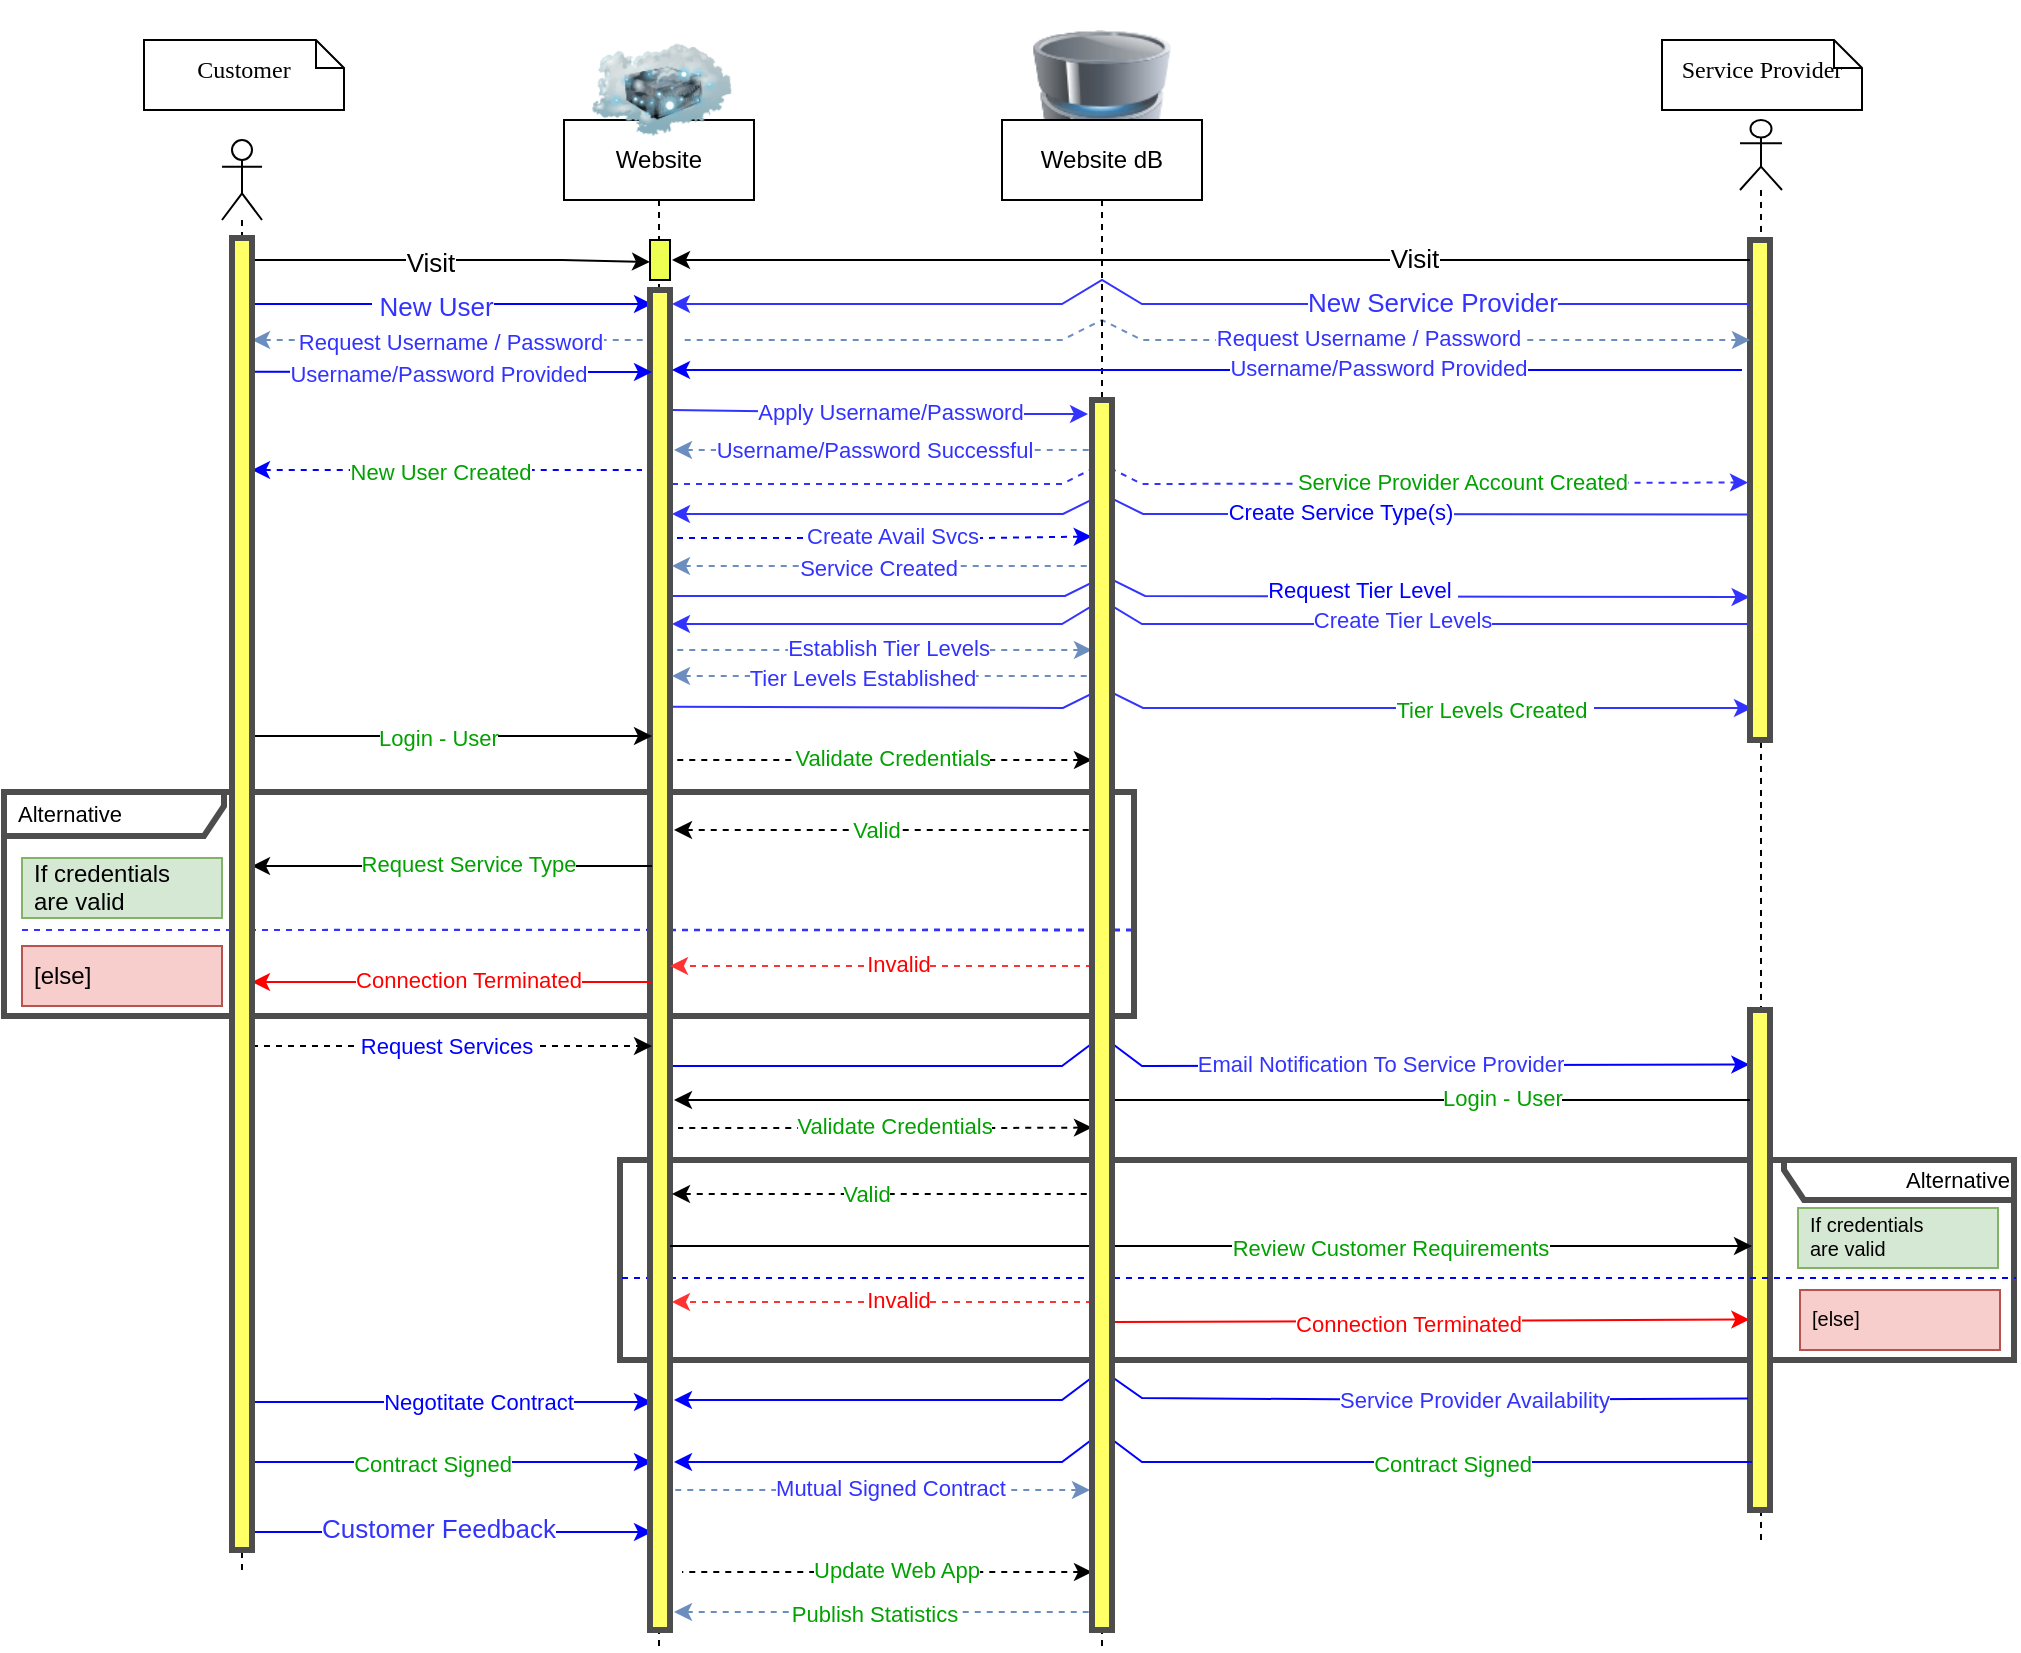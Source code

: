 <mxfile version="16.1.2" type="device"><diagram name="Page-1" id="13e1069c-82ec-6db2-03f1-153e76fe0fe0"><mxGraphModel dx="1102" dy="865" grid="1" gridSize="5" guides="1" tooltips="1" connect="1" arrows="1" fold="1" page="1" pageScale="1" pageWidth="1100" pageHeight="850" background="none" math="0" shadow="0"><root><mxCell id="0"/><mxCell id="1" parent="0"/><mxCell id="dIF5aswfpG9vsvg1OIZO-184" value="" style="image;html=1;image=img/lib/clip_art/computers/Database_128x128.png;labelBorderColor=none;fontSize=11;fontColor=#000000;strokeColor=#4D4D4D;strokeWidth=3;fillColor=#EEFF52;" vertex="1" parent="1"><mxGeometry x="530" y="25" width="80" height="80" as="geometry"/></mxCell><mxCell id="dIF5aswfpG9vsvg1OIZO-134" value="" style="endArrow=none;html=1;rounded=0;fillColor=#dae8fc;strokeColor=#0000FF;startArrow=classic;startFill=1;sourcePerimeterSpacing=5;exitX=-0.033;exitY=0.109;exitDx=0;exitDy=0;exitPerimeter=0;" edge="1" parent="1" source="dIF5aswfpG9vsvg1OIZO-181"><mxGeometry width="50" height="50" relative="1" as="geometry"><mxPoint x="890" y="543" as="sourcePoint"/><mxPoint x="355" y="543" as="targetPoint"/><Array as="points"><mxPoint x="590" y="543"/><mxPoint x="570" y="528"/><mxPoint x="550" y="543"/></Array></mxGeometry></mxCell><mxCell id="dIF5aswfpG9vsvg1OIZO-135" value="Email Notification To Service Provider" style="edgeLabel;html=1;align=center;verticalAlign=middle;resizable=0;points=[];fontColor=#3333FF;" vertex="1" connectable="0" parent="dIF5aswfpG9vsvg1OIZO-134"><mxGeometry x="-0.041" y="-1" relative="1" as="geometry"><mxPoint x="78" as="offset"/></mxGeometry></mxCell><mxCell id="dIF5aswfpG9vsvg1OIZO-103" value="" style="endArrow=classic;html=1;rounded=0;fillColor=#dae8fc;strokeColor=#3333FF;entryX=0.1;entryY=0.936;entryDx=0;entryDy=0;entryPerimeter=0;exitX=1.02;exitY=0.311;exitDx=0;exitDy=0;exitPerimeter=0;" edge="1" parent="1" source="dIF5aswfpG9vsvg1OIZO-177" target="dIF5aswfpG9vsvg1OIZO-180"><mxGeometry width="50" height="50" relative="1" as="geometry"><mxPoint x="352" y="364" as="sourcePoint"/><mxPoint x="900" y="364" as="targetPoint"/><Array as="points"><mxPoint x="550.5" y="364"/><mxPoint x="570.5" y="354"/><mxPoint x="590.5" y="364"/></Array></mxGeometry></mxCell><mxCell id="dIF5aswfpG9vsvg1OIZO-104" value="Tier Levels Created&amp;nbsp;" style="edgeLabel;html=1;align=center;verticalAlign=middle;resizable=0;points=[];fontColor=#00A100;" vertex="1" connectable="0" parent="dIF5aswfpG9vsvg1OIZO-103"><mxGeometry x="-0.077" y="-1" relative="1" as="geometry"><mxPoint x="164" as="offset"/></mxGeometry></mxCell><mxCell id="dIF5aswfpG9vsvg1OIZO-99" value="" style="endArrow=classic;html=1;rounded=0;fillColor=#dae8fc;strokeColor=#3333FF;noJump=0;exitX=0.1;exitY=0.768;exitDx=0;exitDy=0;exitPerimeter=0;" edge="1" parent="1" source="dIF5aswfpG9vsvg1OIZO-180"><mxGeometry width="50" height="50" relative="1" as="geometry"><mxPoint x="900" y="322" as="sourcePoint"/><mxPoint x="355" y="322" as="targetPoint"/><Array as="points"><mxPoint x="590" y="322"/><mxPoint x="570" y="310"/><mxPoint x="550" y="322"/></Array></mxGeometry></mxCell><mxCell id="dIF5aswfpG9vsvg1OIZO-100" value="Create Tier Levels" style="edgeLabel;html=1;align=center;verticalAlign=middle;resizable=0;points=[];fontColor=#3333FF;fontSize=11;" vertex="1" connectable="0" parent="dIF5aswfpG9vsvg1OIZO-99"><mxGeometry x="-0.077" y="-1" relative="1" as="geometry"><mxPoint x="77" y="-1" as="offset"/></mxGeometry></mxCell><mxCell id="dIF5aswfpG9vsvg1OIZO-129" value="" style="endArrow=classic;html=1;rounded=0;fillColor=#dae8fc;strokeColor=#3333FF;entryX=-0.02;entryY=0.714;entryDx=0;entryDy=0;entryPerimeter=0;" edge="1" parent="1" target="dIF5aswfpG9vsvg1OIZO-180"><mxGeometry width="50" height="50" relative="1" as="geometry"><mxPoint x="355" y="308" as="sourcePoint"/><mxPoint x="900" y="308" as="targetPoint"/><Array as="points"><mxPoint x="551.5" y="308"/><mxPoint x="571.5" y="298"/><mxPoint x="591.5" y="308"/></Array></mxGeometry></mxCell><mxCell id="dIF5aswfpG9vsvg1OIZO-130" value="Request Tier Level&amp;nbsp;" style="edgeLabel;html=1;align=center;verticalAlign=middle;resizable=0;points=[];fontColor=#0000FF;" vertex="1" connectable="0" parent="dIF5aswfpG9vsvg1OIZO-129"><mxGeometry x="-0.077" y="-1" relative="1" as="geometry"><mxPoint x="98" y="-4" as="offset"/></mxGeometry></mxCell><mxCell id="dIF5aswfpG9vsvg1OIZO-71" value="" style="endArrow=classic;html=1;rounded=0;fillColor=#dae8fc;strokeColor=#3333FF;exitX=-0.02;exitY=0.549;exitDx=0;exitDy=0;exitPerimeter=0;" edge="1" parent="1" source="dIF5aswfpG9vsvg1OIZO-180"><mxGeometry width="50" height="50" relative="1" as="geometry"><mxPoint x="890" y="267" as="sourcePoint"/><mxPoint x="355" y="267" as="targetPoint"/><Array as="points"><mxPoint x="590.5" y="267"/><mxPoint x="570.5" y="257"/><mxPoint x="550.5" y="267"/></Array></mxGeometry></mxCell><mxCell id="dIF5aswfpG9vsvg1OIZO-72" value="Create Service Type(s)" style="edgeLabel;html=1;align=center;verticalAlign=middle;resizable=0;points=[];fontColor=#0000FF;" vertex="1" connectable="0" parent="dIF5aswfpG9vsvg1OIZO-71"><mxGeometry x="-0.077" y="-1" relative="1" as="geometry"><mxPoint x="46" as="offset"/></mxGeometry></mxCell><mxCell id="dIF5aswfpG9vsvg1OIZO-54" value="" style="endArrow=classic;html=1;rounded=0;fillColor=#dae8fc;strokeColor=#3333FF;entryX=-0.1;entryY=0.485;entryDx=0;entryDy=0;entryPerimeter=0;dashed=1;" edge="1" parent="1" target="dIF5aswfpG9vsvg1OIZO-180"><mxGeometry width="50" height="50" relative="1" as="geometry"><mxPoint x="355" y="252" as="sourcePoint"/><mxPoint x="900" y="252" as="targetPoint"/><Array as="points"><mxPoint x="550" y="252"/><mxPoint x="570" y="242"/><mxPoint x="590" y="252"/></Array></mxGeometry></mxCell><mxCell id="dIF5aswfpG9vsvg1OIZO-55" value="Service Provider Account Created" style="edgeLabel;html=1;align=center;verticalAlign=middle;resizable=0;points=[];fontColor=#00A100;" vertex="1" connectable="0" parent="dIF5aswfpG9vsvg1OIZO-54"><mxGeometry x="-0.077" y="-1" relative="1" as="geometry"><mxPoint x="149" y="-2" as="offset"/></mxGeometry></mxCell><mxCell id="dIF5aswfpG9vsvg1OIZO-85" value="" style="endArrow=none;dashed=1;html=1;rounded=0;fontColor=#00A100;targetPerimeterSpacing=5;strokeColor=#3333FF;startArrow=none;entryX=0.999;entryY=0.614;entryDx=0;entryDy=0;entryPerimeter=0;" edge="1" parent="1" target="dIF5aswfpG9vsvg1OIZO-172"><mxGeometry width="50" height="50" relative="1" as="geometry"><mxPoint x="30" y="475" as="sourcePoint"/><mxPoint x="590" y="475" as="targetPoint"/></mxGeometry></mxCell><mxCell id="dIF5aswfpG9vsvg1OIZO-97" value="" style="endArrow=none;dashed=1;html=1;rounded=0;fontColor=#00A100;targetPerimeterSpacing=5;strokeColor=#3333FF;startArrow=none;entryX=0.999;entryY=0.618;entryDx=0;entryDy=0;entryPerimeter=0;" edge="1" parent="1" target="dIF5aswfpG9vsvg1OIZO-172"><mxGeometry width="50" height="50" relative="1" as="geometry"><mxPoint x="30" y="475" as="sourcePoint"/><mxPoint x="590" y="475" as="targetPoint"/><Array as="points"><mxPoint x="243" y="475"/></Array></mxGeometry></mxCell><mxCell id="dIF5aswfpG9vsvg1OIZO-117" value="" style="endArrow=none;dashed=1;html=1;rounded=0;fillColor=#dae8fc;strokeColor=#6c8ebf;startArrow=classic;startFill=1;targetPerimeterSpacing=5;" edge="1" parent="1"><mxGeometry width="50" height="50" relative="1" as="geometry"><mxPoint x="145" y="180" as="sourcePoint"/><mxPoint x="350" y="180" as="targetPoint"/><Array as="points"><mxPoint x="298" y="180"/></Array></mxGeometry></mxCell><mxCell id="dIF5aswfpG9vsvg1OIZO-118" value="Request Username / Password" style="edgeLabel;html=1;align=center;verticalAlign=middle;resizable=0;points=[];fontColor=#3333FF;" vertex="1" connectable="0" parent="dIF5aswfpG9vsvg1OIZO-117"><mxGeometry x="-0.041" y="-1" relative="1" as="geometry"><mxPoint as="offset"/></mxGeometry></mxCell><mxCell id="dIF5aswfpG9vsvg1OIZO-16" value="" style="endArrow=classic;html=1;rounded=0;fillColor=#dae8fc;strokeColor=#0000FF;" edge="1" parent="1"><mxGeometry width="50" height="50" relative="1" as="geometry"><mxPoint x="140.5" y="162" as="sourcePoint"/><mxPoint x="345" y="162" as="targetPoint"/><Array as="points"><mxPoint x="301" y="162"/></Array></mxGeometry></mxCell><mxCell id="dIF5aswfpG9vsvg1OIZO-17" value="&amp;nbsp;New User" style="edgeLabel;html=1;align=center;verticalAlign=middle;resizable=0;points=[];fontColor=#3333FF;fontSize=13;" vertex="1" connectable="0" parent="dIF5aswfpG9vsvg1OIZO-16"><mxGeometry x="-0.077" y="-1" relative="1" as="geometry"><mxPoint as="offset"/></mxGeometry></mxCell><mxCell id="dIF5aswfpG9vsvg1OIZO-12" value="" style="endArrow=classic;html=1;rounded=0;entryX=0;entryY=0.55;entryDx=0;entryDy=0;entryPerimeter=0;" edge="1" parent="1" source="dIF5aswfpG9vsvg1OIZO-6" target="dIF5aswfpG9vsvg1OIZO-18"><mxGeometry width="50" height="50" relative="1" as="geometry"><mxPoint x="220" y="190" as="sourcePoint"/><mxPoint x="530" y="150" as="targetPoint"/><Array as="points"><mxPoint x="300" y="140"/></Array></mxGeometry></mxCell><mxCell id="dIF5aswfpG9vsvg1OIZO-13" value="Visit" style="edgeLabel;html=1;align=center;verticalAlign=middle;resizable=0;points=[];fontSize=13;" vertex="1" connectable="0" parent="dIF5aswfpG9vsvg1OIZO-12"><mxGeometry x="-0.077" y="-1" relative="1" as="geometry"><mxPoint as="offset"/></mxGeometry></mxCell><mxCell id="7baba1c4bc27f4b0-40" value="Customer" style="shape=note;whiteSpace=wrap;html=1;size=14;verticalAlign=middle;align=center;spacingTop=-6;rounded=0;shadow=0;comic=0;labelBackgroundColor=none;strokeWidth=1;fontFamily=Verdana;fontSize=12" parent="1" vertex="1"><mxGeometry x="91" y="30" width="100" height="35" as="geometry"/></mxCell><mxCell id="7baba1c4bc27f4b0-46" value="Service Provider" style="shape=note;whiteSpace=wrap;html=1;size=14;verticalAlign=middle;align=center;spacingTop=-6;rounded=0;shadow=0;comic=0;labelBackgroundColor=none;strokeWidth=1;fontFamily=Verdana;fontSize=12" parent="1" vertex="1"><mxGeometry x="850" y="30" width="100" height="35" as="geometry"/></mxCell><mxCell id="dIF5aswfpG9vsvg1OIZO-8" value="" style="shape=umlLifeline;participant=umlActor;perimeter=lifelinePerimeter;whiteSpace=wrap;html=1;container=1;collapsible=0;recursiveResize=0;verticalAlign=top;spacingTop=36;outlineConnect=0;size=35;" vertex="1" parent="1"><mxGeometry x="889" y="70" width="21" height="710" as="geometry"/></mxCell><mxCell id="dIF5aswfpG9vsvg1OIZO-180" value="" style="html=1;points=[];perimeter=orthogonalPerimeter;labelBorderColor=none;fontSize=11;fontColor=#000000;strokeColor=#4D4D4D;strokeWidth=3;fillColor=#FFFF66;" vertex="1" parent="dIF5aswfpG9vsvg1OIZO-8"><mxGeometry x="5" y="60" width="10" height="250" as="geometry"/></mxCell><mxCell id="dIF5aswfpG9vsvg1OIZO-173" value="&lt;font style=&quot;font-size: 11px;&quot; color=&quot;#000000&quot;&gt;Alternative&lt;/font&gt;" style="shape=umlFrame;whiteSpace=wrap;html=1;width=115;height=20;boundedLbl=1;verticalAlign=middle;align=right;spacingLeft=5;labelBorderColor=none;fontSize=11;fontColor=#00A100;strokeColor=#4D4D4D;strokeWidth=3;flipH=1;" vertex="1" parent="dIF5aswfpG9vsvg1OIZO-8"><mxGeometry x="-560" y="520" width="697" height="100" as="geometry"/></mxCell><mxCell id="dIF5aswfpG9vsvg1OIZO-181" value="" style="html=1;points=[];perimeter=orthogonalPerimeter;labelBorderColor=none;fontSize=11;fontColor=#000000;strokeColor=#4D4D4D;strokeWidth=3;fillColor=#FFFF66;" vertex="1" parent="dIF5aswfpG9vsvg1OIZO-8"><mxGeometry x="5" y="445" width="10" height="250" as="geometry"/></mxCell><mxCell id="dIF5aswfpG9vsvg1OIZO-183" value="" style="endArrow=none;dashed=1;html=1;rounded=0;fontSize=11;fontColor=#000000;targetPerimeterSpacing=5;strokeColor=#0000FF;exitX=0.999;exitY=0.56;exitDx=0;exitDy=0;exitPerimeter=0;entryX=-0.003;entryY=0.56;entryDx=0;entryDy=0;entryPerimeter=0;" edge="1" parent="dIF5aswfpG9vsvg1OIZO-8"><mxGeometry width="50" height="50" relative="1" as="geometry"><mxPoint x="-559" y="579" as="sourcePoint"/><mxPoint x="138" y="579" as="targetPoint"/></mxGeometry></mxCell><mxCell id="dIF5aswfpG9vsvg1OIZO-9" value="Website" style="shape=umlLifeline;perimeter=lifelinePerimeter;whiteSpace=wrap;html=1;container=1;collapsible=0;recursiveResize=0;outlineConnect=0;" vertex="1" parent="1"><mxGeometry x="301" y="70" width="95" height="765" as="geometry"/></mxCell><mxCell id="dIF5aswfpG9vsvg1OIZO-172" value="&lt;font style=&quot;font-size: 11px;&quot; color=&quot;#000000&quot;&gt;Alternative&lt;/font&gt;" style="shape=umlFrame;whiteSpace=wrap;html=1;width=110;height=22;boundedLbl=1;verticalAlign=middle;align=left;spacingLeft=5;labelBorderColor=none;fontSize=11;fontColor=#00A100;strokeColor=#4D4D4D;strokeWidth=3;" vertex="1" parent="dIF5aswfpG9vsvg1OIZO-9"><mxGeometry x="-280" y="336" width="565" height="112" as="geometry"/></mxCell><mxCell id="dIF5aswfpG9vsvg1OIZO-18" value="" style="html=1;points=[];perimeter=orthogonalPerimeter;fillColor=#EEFF52;" vertex="1" parent="dIF5aswfpG9vsvg1OIZO-9"><mxGeometry x="43" y="60" width="10" height="20" as="geometry"/></mxCell><mxCell id="dIF5aswfpG9vsvg1OIZO-101" value="" style="endArrow=none;dashed=1;html=1;rounded=0;fillColor=#dae8fc;strokeColor=#6c8ebf;startArrow=classic;startFill=1;sourcePerimeterSpacing=5;exitX=0;exitY=0.2;exitDx=0;exitDy=0;exitPerimeter=0;" edge="1" parent="dIF5aswfpG9vsvg1OIZO-9"><mxGeometry width="50" height="50" relative="1" as="geometry"><mxPoint x="264" y="265" as="sourcePoint"/><mxPoint x="51" y="265" as="targetPoint"/><Array as="points"><mxPoint x="211.5" y="265"/></Array></mxGeometry></mxCell><mxCell id="dIF5aswfpG9vsvg1OIZO-102" value="Establish Tier Levels" style="edgeLabel;html=1;align=center;verticalAlign=middle;resizable=0;points=[];fontColor=#3333FF;" vertex="1" connectable="0" parent="dIF5aswfpG9vsvg1OIZO-101"><mxGeometry x="-0.041" y="-1" relative="1" as="geometry"><mxPoint as="offset"/></mxGeometry></mxCell><mxCell id="dIF5aswfpG9vsvg1OIZO-108" value="" style="endArrow=none;dashed=1;html=1;rounded=0;fillColor=#dae8fc;strokeColor=#0000FF;startArrow=classic;startFill=1;sourcePerimeterSpacing=5;exitX=-0.014;exitY=0.111;exitDx=0;exitDy=0;exitPerimeter=0;" edge="1" parent="dIF5aswfpG9vsvg1OIZO-9" source="dIF5aswfpG9vsvg1OIZO-179"><mxGeometry width="50" height="50" relative="1" as="geometry"><mxPoint x="270" y="209" as="sourcePoint"/><mxPoint x="54" y="209" as="targetPoint"/><Array as="points"><mxPoint x="210.5" y="209"/></Array></mxGeometry></mxCell><mxCell id="dIF5aswfpG9vsvg1OIZO-109" value="Create Avail Svcs" style="edgeLabel;html=1;align=center;verticalAlign=middle;resizable=0;points=[];fontColor=#3333FF;" vertex="1" connectable="0" parent="dIF5aswfpG9vsvg1OIZO-108"><mxGeometry x="-0.041" y="-1" relative="1" as="geometry"><mxPoint as="offset"/></mxGeometry></mxCell><mxCell id="dIF5aswfpG9vsvg1OIZO-28" value="" style="endArrow=none;html=1;rounded=0;fillColor=#dae8fc;strokeColor=#3333FF;startArrow=classic;startFill=1;sourcePerimeterSpacing=5;" edge="1" parent="dIF5aswfpG9vsvg1OIZO-9"><mxGeometry width="50" height="50" relative="1" as="geometry"><mxPoint x="262" y="147" as="sourcePoint"/><mxPoint x="54" y="145" as="targetPoint"/><Array as="points"><mxPoint x="209.5" y="147"/></Array></mxGeometry></mxCell><mxCell id="dIF5aswfpG9vsvg1OIZO-29" value="Apply Username/Password" style="edgeLabel;html=1;align=center;verticalAlign=middle;resizable=0;points=[];fontColor=#3333FF;" vertex="1" connectable="0" parent="dIF5aswfpG9vsvg1OIZO-28"><mxGeometry x="-0.041" y="-1" relative="1" as="geometry"><mxPoint as="offset"/></mxGeometry></mxCell><mxCell id="dIF5aswfpG9vsvg1OIZO-148" value="" style="endArrow=classic;html=1;rounded=0;fillColor=#dae8fc;strokeColor=#0000FF;" edge="1" parent="dIF5aswfpG9vsvg1OIZO-9"><mxGeometry width="50" height="50" relative="1" as="geometry"><mxPoint x="-161" y="671" as="sourcePoint"/><mxPoint x="44" y="671" as="targetPoint"/><Array as="points"/></mxGeometry></mxCell><mxCell id="dIF5aswfpG9vsvg1OIZO-149" value="Contract Signed" style="edgeLabel;html=1;align=center;verticalAlign=middle;resizable=0;points=[];fontColor=#00A100;fontSize=11;" vertex="1" connectable="0" parent="dIF5aswfpG9vsvg1OIZO-148"><mxGeometry x="-0.077" y="-1" relative="1" as="geometry"><mxPoint as="offset"/></mxGeometry></mxCell><mxCell id="dIF5aswfpG9vsvg1OIZO-67" value="" style="endArrow=classic;html=1;rounded=0;fillColor=#dae8fc;strokeColor=#0000FF;" edge="1" parent="dIF5aswfpG9vsvg1OIZO-9"><mxGeometry width="50" height="50" relative="1" as="geometry"><mxPoint x="-155" y="706" as="sourcePoint"/><mxPoint x="44" y="706" as="targetPoint"/><Array as="points"><mxPoint x="5.5" y="706"/></Array></mxGeometry></mxCell><mxCell id="dIF5aswfpG9vsvg1OIZO-68" value="Customer Feedback" style="edgeLabel;html=1;align=center;verticalAlign=middle;resizable=0;points=[];fontColor=#3333FF;fontSize=13;" vertex="1" connectable="0" parent="dIF5aswfpG9vsvg1OIZO-67"><mxGeometry x="-0.077" y="-1" relative="1" as="geometry"><mxPoint y="-3" as="offset"/></mxGeometry></mxCell><mxCell id="dIF5aswfpG9vsvg1OIZO-156" value="" style="endArrow=none;dashed=1;html=1;rounded=0;fillColor=#dae8fc;strokeColor=#6c8ebf;startArrow=classic;startFill=1;targetPerimeterSpacing=5;" edge="1" parent="dIF5aswfpG9vsvg1OIZO-9"><mxGeometry width="50" height="50" relative="1" as="geometry"><mxPoint x="55" y="746" as="sourcePoint"/><mxPoint x="264" y="746" as="targetPoint"/><Array as="points"><mxPoint x="215.5" y="746"/></Array></mxGeometry></mxCell><mxCell id="dIF5aswfpG9vsvg1OIZO-157" value="Publish Statistics" style="edgeLabel;html=1;align=center;verticalAlign=middle;resizable=0;points=[];fontColor=#00A100;" vertex="1" connectable="0" parent="dIF5aswfpG9vsvg1OIZO-156"><mxGeometry x="-0.041" y="-1" relative="1" as="geometry"><mxPoint as="offset"/></mxGeometry></mxCell><mxCell id="dIF5aswfpG9vsvg1OIZO-144" value="" style="endArrow=none;html=1;rounded=0;fillColor=#dae8fc;strokeColor=#0000FF;startArrow=classic;startFill=1;sourcePerimeterSpacing=5;" edge="1" parent="dIF5aswfpG9vsvg1OIZO-9"><mxGeometry width="50" height="50" relative="1" as="geometry"><mxPoint x="44" y="641" as="sourcePoint"/><mxPoint x="-155" y="641" as="targetPoint"/><Array as="points"><mxPoint x="-6" y="641"/></Array></mxGeometry></mxCell><mxCell id="dIF5aswfpG9vsvg1OIZO-146" value="Negotitate Contract" style="edgeLabel;html=1;align=center;verticalAlign=middle;resizable=0;points=[];fontSize=11;fontColor=#0000FF;" vertex="1" connectable="0" parent="dIF5aswfpG9vsvg1OIZO-144"><mxGeometry x="-0.121" relative="1" as="geometry"><mxPoint as="offset"/></mxGeometry></mxCell><mxCell id="dIF5aswfpG9vsvg1OIZO-150" value="" style="endArrow=none;html=1;rounded=0;fillColor=#dae8fc;strokeColor=#0000FF;startArrow=classic;startFill=1;targetPerimeterSpacing=5;entryX=0.1;entryY=0.904;entryDx=0;entryDy=0;entryPerimeter=0;" edge="1" parent="dIF5aswfpG9vsvg1OIZO-9" target="dIF5aswfpG9vsvg1OIZO-181"><mxGeometry width="50" height="50" relative="1" as="geometry"><mxPoint x="55" y="671" as="sourcePoint"/><mxPoint x="584" y="671" as="targetPoint"/><Array as="points"><mxPoint x="249" y="671"/><mxPoint x="269" y="656"/><mxPoint x="289" y="671"/><mxPoint x="436" y="671"/></Array></mxGeometry></mxCell><mxCell id="dIF5aswfpG9vsvg1OIZO-151" value="Contract Signed" style="edgeLabel;html=1;align=center;verticalAlign=middle;resizable=0;points=[];fontColor=#00A100;" vertex="1" connectable="0" parent="dIF5aswfpG9vsvg1OIZO-150"><mxGeometry x="-0.041" y="-1" relative="1" as="geometry"><mxPoint x="136" as="offset"/></mxGeometry></mxCell><mxCell id="dIF5aswfpG9vsvg1OIZO-105" value="" style="endArrow=none;dashed=1;html=1;rounded=0;startArrow=classic;startFill=1;" edge="1" parent="dIF5aswfpG9vsvg1OIZO-9"><mxGeometry width="50" height="50" relative="1" as="geometry"><mxPoint x="55" y="355" as="sourcePoint"/><mxPoint x="275" y="355" as="targetPoint"/><Array as="points"><mxPoint x="215.5" y="355"/></Array></mxGeometry></mxCell><mxCell id="dIF5aswfpG9vsvg1OIZO-107" value="Valid" style="edgeLabel;html=1;align=center;verticalAlign=middle;resizable=0;points=[];fontSize=11;fontColor=#00A100;" vertex="1" connectable="0" parent="dIF5aswfpG9vsvg1OIZO-105"><mxGeometry x="-0.082" relative="1" as="geometry"><mxPoint as="offset"/></mxGeometry></mxCell><mxCell id="dIF5aswfpG9vsvg1OIZO-136" value="" style="endArrow=none;html=1;rounded=0;fillColor=#dae8fc;strokeColor=#0000FF;startArrow=classic;startFill=1;targetPerimeterSpacing=5;entryX=-0.1;entryY=0.777;entryDx=0;entryDy=0;entryPerimeter=0;" edge="1" parent="dIF5aswfpG9vsvg1OIZO-9" target="dIF5aswfpG9vsvg1OIZO-181"><mxGeometry width="50" height="50" relative="1" as="geometry"><mxPoint x="55" y="640" as="sourcePoint"/><mxPoint x="589" y="640" as="targetPoint"/><Array as="points"><mxPoint x="249" y="640"/><mxPoint x="269" y="625"/><mxPoint x="289" y="639"/><mxPoint x="436" y="640"/></Array></mxGeometry></mxCell><mxCell id="dIF5aswfpG9vsvg1OIZO-137" value="Service Provider Availability" style="edgeLabel;html=1;align=center;verticalAlign=middle;resizable=0;points=[];fontColor=#3333FF;" vertex="1" connectable="0" parent="dIF5aswfpG9vsvg1OIZO-136"><mxGeometry x="-0.041" y="-1" relative="1" as="geometry"><mxPoint x="147" as="offset"/></mxGeometry></mxCell><mxCell id="dIF5aswfpG9vsvg1OIZO-158" value="" style="endArrow=classic;html=1;rounded=0;fontColor=#00A100;" edge="1" parent="dIF5aswfpG9vsvg1OIZO-9"><mxGeometry width="50" height="50" relative="1" as="geometry"><mxPoint x="593" y="490" as="sourcePoint"/><mxPoint x="55" y="490" as="targetPoint"/><Array as="points"/></mxGeometry></mxCell><mxCell id="dIF5aswfpG9vsvg1OIZO-159" value="&lt;font color=&quot;#00a100&quot;&gt;Login - User&lt;br&gt;&lt;/font&gt;" style="edgeLabel;html=1;align=center;verticalAlign=middle;resizable=0;points=[];" vertex="1" connectable="0" parent="dIF5aswfpG9vsvg1OIZO-158"><mxGeometry x="-0.077" y="-1" relative="1" as="geometry"><mxPoint x="124" as="offset"/></mxGeometry></mxCell><mxCell id="dIF5aswfpG9vsvg1OIZO-177" value="" style="html=1;points=[];perimeter=orthogonalPerimeter;labelBorderColor=none;fontSize=11;fontColor=#000000;strokeColor=#4D4D4D;strokeWidth=3;fillColor=#FFFF66;" vertex="1" parent="dIF5aswfpG9vsvg1OIZO-9"><mxGeometry x="43" y="85" width="10" height="670" as="geometry"/></mxCell><mxCell id="dIF5aswfpG9vsvg1OIZO-11" value="" style="image;html=1;image=img/lib/clip_art/networking/Cloud_Server_128x128.png" vertex="1" parent="1"><mxGeometry x="315" y="10" width="70" height="90" as="geometry"/></mxCell><mxCell id="dIF5aswfpG9vsvg1OIZO-19" value="" style="endArrow=classic;html=1;rounded=0;noJump=1;" edge="1" parent="1"><mxGeometry width="50" height="50" relative="1" as="geometry"><mxPoint x="894" y="140" as="sourcePoint"/><mxPoint x="355" y="140" as="targetPoint"/><Array as="points"><mxPoint x="570" y="140"/></Array></mxGeometry></mxCell><mxCell id="dIF5aswfpG9vsvg1OIZO-20" value="Visit" style="edgeLabel;html=1;align=center;verticalAlign=middle;resizable=0;points=[];fontSize=13;" vertex="1" connectable="0" parent="dIF5aswfpG9vsvg1OIZO-19"><mxGeometry x="-0.077" y="-1" relative="1" as="geometry"><mxPoint x="80" as="offset"/></mxGeometry></mxCell><mxCell id="dIF5aswfpG9vsvg1OIZO-30" value="" style="endArrow=classic;html=1;rounded=0;fontColor=#00A100;" edge="1" parent="1"><mxGeometry width="50" height="50" relative="1" as="geometry"><mxPoint x="145" y="378" as="sourcePoint"/><mxPoint x="345" y="378" as="targetPoint"/><Array as="points"/></mxGeometry></mxCell><mxCell id="dIF5aswfpG9vsvg1OIZO-31" value="&lt;font color=&quot;#00a100&quot;&gt;Login - User&lt;br&gt;&lt;/font&gt;" style="edgeLabel;html=1;align=center;verticalAlign=middle;resizable=0;points=[];" vertex="1" connectable="0" parent="dIF5aswfpG9vsvg1OIZO-30"><mxGeometry x="-0.077" y="-1" relative="1" as="geometry"><mxPoint as="offset"/></mxGeometry></mxCell><mxCell id="dIF5aswfpG9vsvg1OIZO-37" value="If credentials&#10;are valid" style="strokeWidth=1;shadow=0;dashed=0;align=center;shape=mxgraph.mockup.text.textBox;align=left;fontSize=12;spacingLeft=4;spacingTop=-2;strokeColor=#82b366;mainText=;labelBorderColor=none;fillColor=#d5e8d4;" vertex="1" parent="1"><mxGeometry x="30" y="439" width="100" height="30" as="geometry"/></mxCell><mxCell id="dIF5aswfpG9vsvg1OIZO-39" value="[else]" style="strokeWidth=1;shadow=0;dashed=0;align=center;shape=mxgraph.mockup.text.textBox;align=left;fontSize=12;spacingLeft=4;spacingTop=-2;strokeColor=#b85450;mainText=;labelBorderColor=none;fillColor=#f8cecc;" vertex="1" parent="1"><mxGeometry x="30" y="483" width="100" height="30" as="geometry"/></mxCell><mxCell id="dIF5aswfpG9vsvg1OIZO-45" value="" style="endArrow=classic;html=1;rounded=0;fontColor=#00A100;" edge="1" parent="1"><mxGeometry width="50" height="50" relative="1" as="geometry"><mxPoint x="345" y="443" as="sourcePoint"/><mxPoint x="145" y="443" as="targetPoint"/><Array as="points"/></mxGeometry></mxCell><mxCell id="dIF5aswfpG9vsvg1OIZO-46" value="&lt;font color=&quot;#00a100&quot;&gt;Request Service Type&lt;br&gt;&lt;/font&gt;" style="edgeLabel;html=1;align=center;verticalAlign=middle;resizable=0;points=[];" vertex="1" connectable="0" parent="dIF5aswfpG9vsvg1OIZO-45"><mxGeometry x="-0.077" y="-1" relative="1" as="geometry"><mxPoint as="offset"/></mxGeometry></mxCell><mxCell id="dIF5aswfpG9vsvg1OIZO-47" value="" style="endArrow=classic;html=1;rounded=0;fontColor=#00A100;dashed=1;strokeColor=#FF3333;" edge="1" parent="1"><mxGeometry width="50" height="50" relative="1" as="geometry"><mxPoint x="565" y="493" as="sourcePoint"/><mxPoint x="354" y="493" as="targetPoint"/></mxGeometry></mxCell><mxCell id="dIF5aswfpG9vsvg1OIZO-48" value="&lt;font&gt;Invalid&lt;br&gt;&lt;/font&gt;" style="edgeLabel;html=1;align=center;verticalAlign=middle;resizable=0;points=[];fontColor=#FF0000;" vertex="1" connectable="0" parent="dIF5aswfpG9vsvg1OIZO-47"><mxGeometry x="-0.077" y="-1" relative="1" as="geometry"><mxPoint as="offset"/></mxGeometry></mxCell><mxCell id="dIF5aswfpG9vsvg1OIZO-51" value="" style="endArrow=classic;html=1;rounded=0;fillColor=#dae8fc;strokeColor=#3333FF;noJump=0;" edge="1" parent="1"><mxGeometry width="50" height="50" relative="1" as="geometry"><mxPoint x="894" y="162" as="sourcePoint"/><mxPoint x="355" y="162" as="targetPoint"/><Array as="points"><mxPoint x="590" y="162"/><mxPoint x="570" y="150"/><mxPoint x="550" y="162"/></Array></mxGeometry></mxCell><mxCell id="dIF5aswfpG9vsvg1OIZO-52" value="New Service Provider" style="edgeLabel;html=1;align=center;verticalAlign=middle;resizable=0;points=[];fontColor=#3333FF;fontSize=13;" vertex="1" connectable="0" parent="dIF5aswfpG9vsvg1OIZO-51"><mxGeometry x="-0.077" y="-1" relative="1" as="geometry"><mxPoint x="93" as="offset"/></mxGeometry></mxCell><mxCell id="dIF5aswfpG9vsvg1OIZO-84" value="If credentials&#10;are valid" style="strokeWidth=1;shadow=0;dashed=0;align=center;shape=mxgraph.mockup.text.textBox;align=left;fontSize=12;spacingLeft=4;spacingTop=-2;strokeColor=#82b366;mainText=;labelBorderColor=none;fillColor=#d5e8d4;" vertex="1" parent="1"><mxGeometry x="30" y="439" width="100" height="30" as="geometry"/></mxCell><mxCell id="dIF5aswfpG9vsvg1OIZO-86" value="[else]" style="strokeWidth=1;shadow=0;dashed=0;align=center;shape=mxgraph.mockup.text.textBox;align=left;fontSize=12;spacingLeft=4;spacingTop=-2;strokeColor=#b85450;mainText=;labelBorderColor=none;fillColor=#f8cecc;" vertex="1" parent="1"><mxGeometry x="30" y="483" width="100" height="30" as="geometry"/></mxCell><mxCell id="dIF5aswfpG9vsvg1OIZO-91" value="" style="endArrow=none;dashed=1;html=1;rounded=0;startArrow=classic;startFill=1;" edge="1" parent="1"><mxGeometry width="50" height="50" relative="1" as="geometry"><mxPoint x="565" y="390" as="sourcePoint"/><mxPoint x="355" y="390" as="targetPoint"/><Array as="points"><mxPoint x="510.5" y="390"/></Array></mxGeometry></mxCell><mxCell id="dIF5aswfpG9vsvg1OIZO-92" value="Validate Credentials" style="edgeLabel;html=1;align=center;verticalAlign=middle;resizable=0;points=[];fontColor=#00A100;" vertex="1" connectable="0" parent="dIF5aswfpG9vsvg1OIZO-91"><mxGeometry x="-0.041" y="-1" relative="1" as="geometry"><mxPoint as="offset"/></mxGeometry></mxCell><mxCell id="dIF5aswfpG9vsvg1OIZO-96" value="If credentials&#10;are valid" style="strokeWidth=1;shadow=0;dashed=0;align=center;shape=mxgraph.mockup.text.textBox;align=left;fontSize=12;spacingLeft=4;spacingTop=-2;strokeColor=#82b366;mainText=;labelBorderColor=none;fillColor=#d5e8d4;" vertex="1" parent="1"><mxGeometry x="30" y="439" width="100" height="30" as="geometry"/></mxCell><mxCell id="dIF5aswfpG9vsvg1OIZO-98" value="[else]" style="strokeWidth=1;shadow=0;dashed=0;align=center;shape=mxgraph.mockup.text.textBox;align=left;fontSize=10;spacingLeft=4;spacingTop=-2;strokeColor=#b85450;mainText=;labelBorderColor=none;fillColor=#f8cecc;" vertex="1" parent="1"><mxGeometry x="919" y="655" width="100" height="30" as="geometry"/></mxCell><mxCell id="dIF5aswfpG9vsvg1OIZO-110" value="" style="endArrow=none;dashed=1;html=1;rounded=0;fillColor=#dae8fc;strokeColor=#6c8ebf;startArrow=classic;startFill=1;targetPerimeterSpacing=5;" edge="1" parent="1"><mxGeometry width="50" height="50" relative="1" as="geometry"><mxPoint x="355" y="293" as="sourcePoint"/><mxPoint x="570" y="293" as="targetPoint"/><Array as="points"><mxPoint x="510.5" y="293"/></Array></mxGeometry></mxCell><mxCell id="dIF5aswfpG9vsvg1OIZO-111" value="Service Created" style="edgeLabel;html=1;align=center;verticalAlign=middle;resizable=0;points=[];fontColor=#3333FF;" vertex="1" connectable="0" parent="dIF5aswfpG9vsvg1OIZO-110"><mxGeometry x="-0.041" y="-1" relative="1" as="geometry"><mxPoint as="offset"/></mxGeometry></mxCell><mxCell id="dIF5aswfpG9vsvg1OIZO-112" value="" style="endArrow=none;dashed=1;html=1;rounded=0;fillColor=#dae8fc;strokeColor=#6c8ebf;startArrow=classic;startFill=1;targetPerimeterSpacing=5;" edge="1" parent="1"><mxGeometry width="50" height="50" relative="1" as="geometry"><mxPoint x="355" y="348" as="sourcePoint"/><mxPoint x="565" y="348" as="targetPoint"/></mxGeometry></mxCell><mxCell id="dIF5aswfpG9vsvg1OIZO-114" value="Tier Levels Established" style="edgeLabel;html=1;align=center;verticalAlign=middle;resizable=0;points=[];fontSize=11;fontColor=#3333ff;labelPosition=center;verticalLabelPosition=middle;" vertex="1" connectable="0" parent="dIF5aswfpG9vsvg1OIZO-112"><mxGeometry x="-0.1" y="-1" relative="1" as="geometry"><mxPoint as="offset"/></mxGeometry></mxCell><mxCell id="dIF5aswfpG9vsvg1OIZO-119" value="" style="endArrow=classic;html=1;rounded=0;fillColor=#dae8fc;strokeColor=#0000FF;exitX=1.1;exitY=0.108;exitDx=0;exitDy=0;exitPerimeter=0;" edge="1" parent="1"><mxGeometry width="50" height="50" relative="1" as="geometry"><mxPoint x="146" y="195.848" as="sourcePoint"/><mxPoint x="345" y="196" as="targetPoint"/><Array as="points"/></mxGeometry></mxCell><mxCell id="dIF5aswfpG9vsvg1OIZO-120" value="Username/Password Provided" style="edgeLabel;html=1;align=center;verticalAlign=middle;resizable=0;points=[];fontColor=#3333FF;fontSize=11;" vertex="1" connectable="0" parent="dIF5aswfpG9vsvg1OIZO-119"><mxGeometry x="-0.077" y="-1" relative="1" as="geometry"><mxPoint as="offset"/></mxGeometry></mxCell><mxCell id="dIF5aswfpG9vsvg1OIZO-123" value="" style="endArrow=none;dashed=1;html=1;rounded=0;fillColor=#dae8fc;strokeColor=#6c8ebf;startArrow=classic;startFill=1;sourcePerimeterSpacing=5;" edge="1" parent="1"><mxGeometry width="50" height="50" relative="1" as="geometry"><mxPoint x="894" y="180" as="sourcePoint"/><mxPoint x="360" y="180" as="targetPoint"/><Array as="points"><mxPoint x="590" y="180"/><mxPoint x="570" y="170"/><mxPoint x="550" y="180"/></Array></mxGeometry></mxCell><mxCell id="dIF5aswfpG9vsvg1OIZO-124" value="Request Username / Password" style="edgeLabel;html=1;align=center;verticalAlign=middle;resizable=0;points=[];fontColor=#3333FF;" vertex="1" connectable="0" parent="dIF5aswfpG9vsvg1OIZO-123"><mxGeometry x="-0.041" y="-1" relative="1" as="geometry"><mxPoint x="67" as="offset"/></mxGeometry></mxCell><mxCell id="dIF5aswfpG9vsvg1OIZO-127" value="" style="endArrow=none;dashed=1;html=1;rounded=0;fillColor=#dae8fc;strokeColor=#0000FF;startArrow=classic;startFill=1;targetPerimeterSpacing=5;" edge="1" parent="1"><mxGeometry width="50" height="50" relative="1" as="geometry"><mxPoint x="145" y="245" as="sourcePoint"/><mxPoint x="340" y="245" as="targetPoint"/><Array as="points"><mxPoint x="299" y="245"/></Array></mxGeometry></mxCell><mxCell id="dIF5aswfpG9vsvg1OIZO-128" value="New User Created" style="edgeLabel;html=1;align=center;verticalAlign=middle;resizable=0;points=[];fontColor=#00A100;fontSize=11;" vertex="1" connectable="0" parent="dIF5aswfpG9vsvg1OIZO-127"><mxGeometry x="-0.041" y="-1" relative="1" as="geometry"><mxPoint as="offset"/></mxGeometry></mxCell><mxCell id="dIF5aswfpG9vsvg1OIZO-141" value="If credentials&#10;are valid" style="strokeWidth=1;shadow=0;dashed=0;align=center;shape=mxgraph.mockup.text.textBox;align=left;fontSize=12;spacingLeft=4;spacingTop=-2;strokeColor=#82b366;mainText=;labelBorderColor=none;fillColor=#d5e8d4;" vertex="1" parent="1"><mxGeometry x="30" y="439" width="100" height="30" as="geometry"/></mxCell><mxCell id="dIF5aswfpG9vsvg1OIZO-143" value="If credentials&#10;are valid" style="strokeWidth=1;shadow=0;dashed=0;align=center;shape=mxgraph.mockup.text.textBox;align=left;fontSize=12;spacingLeft=4;spacingTop=-2;strokeColor=#82b366;mainText=;labelBorderColor=none;fillColor=#d5e8d4;" vertex="1" parent="1"><mxGeometry x="30" y="439" width="100" height="30" as="geometry"/></mxCell><mxCell id="dIF5aswfpG9vsvg1OIZO-162" value="" style="endArrow=none;dashed=1;html=1;rounded=0;startArrow=classic;startFill=1;" edge="1" parent="1"><mxGeometry width="50" height="50" relative="1" as="geometry"><mxPoint x="355" y="607" as="sourcePoint"/><mxPoint x="565" y="607" as="targetPoint"/><Array as="points"><mxPoint x="510.5" y="607"/></Array></mxGeometry></mxCell><mxCell id="dIF5aswfpG9vsvg1OIZO-163" value="Valid" style="edgeLabel;html=1;align=center;verticalAlign=middle;resizable=0;points=[];fontSize=11;fontColor=#00A100;" vertex="1" connectable="0" parent="dIF5aswfpG9vsvg1OIZO-162"><mxGeometry x="-0.082" relative="1" as="geometry"><mxPoint as="offset"/></mxGeometry></mxCell><mxCell id="dIF5aswfpG9vsvg1OIZO-164" value="" style="endArrow=classic;html=1;rounded=0;fontColor=#00A100;dashed=1;strokeColor=#FF3333;" edge="1" parent="1"><mxGeometry width="50" height="50" relative="1" as="geometry"><mxPoint x="565" y="661" as="sourcePoint"/><mxPoint x="355" y="661" as="targetPoint"/></mxGeometry></mxCell><mxCell id="dIF5aswfpG9vsvg1OIZO-165" value="&lt;font&gt;Invalid&lt;br&gt;&lt;/font&gt;" style="edgeLabel;html=1;align=center;verticalAlign=middle;resizable=0;points=[];fontColor=#FF0000;" vertex="1" connectable="0" parent="dIF5aswfpG9vsvg1OIZO-164"><mxGeometry x="-0.077" y="-1" relative="1" as="geometry"><mxPoint as="offset"/></mxGeometry></mxCell><mxCell id="dIF5aswfpG9vsvg1OIZO-170" value="If credentials&#10;are valid" style="strokeWidth=1;shadow=0;dashed=0;align=center;shape=mxgraph.mockup.text.textBox;align=left;fontSize=10;spacingLeft=4;spacingTop=-2;strokeColor=#82b366;mainText=;labelBorderColor=none;fillColor=#d5e8d4;" vertex="1" parent="1"><mxGeometry x="918" y="614" width="100" height="30" as="geometry"/></mxCell><mxCell id="dIF5aswfpG9vsvg1OIZO-6" value="" style="shape=umlLifeline;participant=umlActor;perimeter=lifelinePerimeter;whiteSpace=wrap;html=1;container=1;collapsible=0;recursiveResize=0;verticalAlign=top;spacingTop=36;outlineConnect=0;" vertex="1" parent="1"><mxGeometry x="130" y="80" width="20" height="715" as="geometry"/></mxCell><mxCell id="dIF5aswfpG9vsvg1OIZO-49" value="" style="endArrow=classic;html=1;rounded=0;fontColor=#00A100;strokeColor=#FF0000;" edge="1" parent="dIF5aswfpG9vsvg1OIZO-6"><mxGeometry width="50" height="50" relative="1" as="geometry"><mxPoint x="215" y="421" as="sourcePoint"/><mxPoint x="15" y="421" as="targetPoint"/><Array as="points"/></mxGeometry></mxCell><mxCell id="dIF5aswfpG9vsvg1OIZO-50" value="&lt;font&gt;Connection Terminated&lt;br&gt;&lt;/font&gt;" style="edgeLabel;html=1;align=center;verticalAlign=middle;resizable=0;points=[];fontColor=#FF0000;" vertex="1" connectable="0" parent="dIF5aswfpG9vsvg1OIZO-49"><mxGeometry x="-0.077" y="-1" relative="1" as="geometry"><mxPoint as="offset"/></mxGeometry></mxCell><mxCell id="dIF5aswfpG9vsvg1OIZO-131" value="" style="endArrow=classic;html=1;rounded=0;fontColor=#00A100;dashed=1;" edge="1" parent="dIF5aswfpG9vsvg1OIZO-6"><mxGeometry width="50" height="50" relative="1" as="geometry"><mxPoint x="15" y="453" as="sourcePoint"/><mxPoint x="215" y="453" as="targetPoint"/><Array as="points"/></mxGeometry></mxCell><mxCell id="dIF5aswfpG9vsvg1OIZO-133" value="Request Services" style="edgeLabel;html=1;align=center;verticalAlign=middle;resizable=0;points=[];fontSize=11;fontColor=#0000FF;" vertex="1" connectable="0" parent="dIF5aswfpG9vsvg1OIZO-131"><mxGeometry x="-0.362" y="-2" relative="1" as="geometry"><mxPoint x="33" y="-2" as="offset"/></mxGeometry></mxCell><mxCell id="dIF5aswfpG9vsvg1OIZO-175" value="" style="html=1;points=[];perimeter=orthogonalPerimeter;labelBorderColor=none;fontSize=11;fontColor=#000000;strokeColor=#4D4D4D;strokeWidth=3;fillColor=#FFFF66;" vertex="1" parent="dIF5aswfpG9vsvg1OIZO-6"><mxGeometry x="5" y="49" width="10" height="656" as="geometry"/></mxCell><mxCell id="dIF5aswfpG9vsvg1OIZO-166" value="" style="endArrow=classic;html=1;rounded=0;fontColor=#00A100;strokeColor=#FF0000;entryX=-0.033;entryY=0.619;entryDx=0;entryDy=0;entryPerimeter=0;" edge="1" parent="1" target="dIF5aswfpG9vsvg1OIZO-181"><mxGeometry width="50" height="50" relative="1" as="geometry"><mxPoint x="576" y="671.0" as="sourcePoint"/><mxPoint x="888.5" y="671.0" as="targetPoint"/><Array as="points"/></mxGeometry></mxCell><mxCell id="dIF5aswfpG9vsvg1OIZO-167" value="&lt;font&gt;Connection Terminated&lt;br&gt;&lt;/font&gt;" style="edgeLabel;html=1;align=center;verticalAlign=middle;resizable=0;points=[];fontColor=#FF0000;" vertex="1" connectable="0" parent="dIF5aswfpG9vsvg1OIZO-166"><mxGeometry x="-0.077" y="-1" relative="1" as="geometry"><mxPoint as="offset"/></mxGeometry></mxCell><mxCell id="dIF5aswfpG9vsvg1OIZO-21" value="Website dB" style="shape=umlLifeline;perimeter=lifelinePerimeter;whiteSpace=wrap;html=1;container=1;collapsible=0;recursiveResize=0;outlineConnect=0;" vertex="1" parent="1"><mxGeometry x="520" y="70" width="100" height="765" as="geometry"/></mxCell><mxCell id="dIF5aswfpG9vsvg1OIZO-160" value="" style="endArrow=none;dashed=1;html=1;rounded=0;startArrow=classic;startFill=1;exitX=-0.3;exitY=0.585;exitDx=0;exitDy=0;exitPerimeter=0;" edge="1" parent="dIF5aswfpG9vsvg1OIZO-21"><mxGeometry width="50" height="50" relative="1" as="geometry"><mxPoint x="45" y="503.775" as="sourcePoint"/><mxPoint x="-162" y="504" as="targetPoint"/><Array as="points"><mxPoint x="-6.5" y="504"/></Array></mxGeometry></mxCell><mxCell id="dIF5aswfpG9vsvg1OIZO-161" value="Validate Credentials" style="edgeLabel;html=1;align=center;verticalAlign=middle;resizable=0;points=[];fontColor=#00A100;" vertex="1" connectable="0" parent="dIF5aswfpG9vsvg1OIZO-160"><mxGeometry x="-0.041" y="-1" relative="1" as="geometry"><mxPoint as="offset"/></mxGeometry></mxCell><mxCell id="dIF5aswfpG9vsvg1OIZO-168" value="" style="endArrow=classic;html=1;rounded=0;fontColor=#00A100;" edge="1" parent="dIF5aswfpG9vsvg1OIZO-21"><mxGeometry width="50" height="50" relative="1" as="geometry"><mxPoint x="-166" y="563" as="sourcePoint"/><mxPoint x="375" y="563" as="targetPoint"/><Array as="points"/></mxGeometry></mxCell><mxCell id="dIF5aswfpG9vsvg1OIZO-169" value="&lt;font color=&quot;#00a100&quot;&gt;Review Customer Requirements&lt;br&gt;&lt;/font&gt;" style="edgeLabel;html=1;align=center;verticalAlign=middle;resizable=0;points=[];" vertex="1" connectable="0" parent="dIF5aswfpG9vsvg1OIZO-168"><mxGeometry x="-0.077" y="-1" relative="1" as="geometry"><mxPoint x="110" as="offset"/></mxGeometry></mxCell><mxCell id="dIF5aswfpG9vsvg1OIZO-152" value="" style="endArrow=none;dashed=1;html=1;rounded=0;fillColor=#dae8fc;strokeColor=#6c8ebf;startArrow=classic;startFill=1;sourcePerimeterSpacing=5;" edge="1" parent="dIF5aswfpG9vsvg1OIZO-21"><mxGeometry width="50" height="50" relative="1" as="geometry"><mxPoint x="44" y="685" as="sourcePoint"/><mxPoint x="-166" y="685" as="targetPoint"/><Array as="points"><mxPoint x="-15.5" y="685"/></Array></mxGeometry></mxCell><mxCell id="dIF5aswfpG9vsvg1OIZO-153" value="Mutual Signed Contract" style="edgeLabel;html=1;align=center;verticalAlign=middle;resizable=0;points=[];fontColor=#3333FF;" vertex="1" connectable="0" parent="dIF5aswfpG9vsvg1OIZO-152"><mxGeometry x="-0.041" y="-1" relative="1" as="geometry"><mxPoint as="offset"/></mxGeometry></mxCell><mxCell id="dIF5aswfpG9vsvg1OIZO-154" value="" style="endArrow=none;dashed=1;html=1;rounded=0;startArrow=classic;startFill=1;" edge="1" parent="dIF5aswfpG9vsvg1OIZO-21"><mxGeometry width="50" height="50" relative="1" as="geometry"><mxPoint x="45" y="726" as="sourcePoint"/><mxPoint x="-160" y="726" as="targetPoint"/><Array as="points"><mxPoint x="-14.5" y="726"/></Array></mxGeometry></mxCell><mxCell id="dIF5aswfpG9vsvg1OIZO-155" value="Update Web App" style="edgeLabel;html=1;align=center;verticalAlign=middle;resizable=0;points=[];fontColor=#00A100;" vertex="1" connectable="0" parent="dIF5aswfpG9vsvg1OIZO-154"><mxGeometry x="-0.041" y="-1" relative="1" as="geometry"><mxPoint as="offset"/></mxGeometry></mxCell><mxCell id="dIF5aswfpG9vsvg1OIZO-125" value="" style="endArrow=classic;html=1;rounded=0;fillColor=#dae8fc;strokeColor=#0000FF;" edge="1" parent="dIF5aswfpG9vsvg1OIZO-21"><mxGeometry width="50" height="50" relative="1" as="geometry"><mxPoint x="370" y="125" as="sourcePoint"/><mxPoint x="-165" y="125" as="targetPoint"/><Array as="points"/></mxGeometry></mxCell><mxCell id="dIF5aswfpG9vsvg1OIZO-126" value="Username/Password Provided" style="edgeLabel;html=1;align=center;verticalAlign=middle;resizable=0;points=[];fontColor=#3333FF;fontSize=11;" vertex="1" connectable="0" parent="dIF5aswfpG9vsvg1OIZO-125"><mxGeometry x="-0.077" y="-1" relative="1" as="geometry"><mxPoint x="65" as="offset"/></mxGeometry></mxCell><mxCell id="dIF5aswfpG9vsvg1OIZO-121" value="" style="endArrow=none;dashed=1;html=1;rounded=0;fillColor=#dae8fc;strokeColor=#6c8ebf;startArrow=classic;startFill=1;targetPerimeterSpacing=5;" edge="1" parent="dIF5aswfpG9vsvg1OIZO-21"><mxGeometry width="50" height="50" relative="1" as="geometry"><mxPoint x="-164" y="165" as="sourcePoint"/><mxPoint x="45" y="165" as="targetPoint"/><Array as="points"><mxPoint x="-3.5" y="165"/></Array></mxGeometry></mxCell><mxCell id="dIF5aswfpG9vsvg1OIZO-122" value="Username/Password Successful" style="edgeLabel;html=1;align=center;verticalAlign=middle;resizable=0;points=[];fontColor=#3333FF;" vertex="1" connectable="0" parent="dIF5aswfpG9vsvg1OIZO-121"><mxGeometry x="-0.041" y="-1" relative="1" as="geometry"><mxPoint y="-1" as="offset"/></mxGeometry></mxCell><mxCell id="dIF5aswfpG9vsvg1OIZO-179" value="" style="html=1;points=[];perimeter=orthogonalPerimeter;labelBorderColor=none;fontSize=11;fontColor=#000000;strokeColor=#4D4D4D;strokeWidth=3;fillColor=#FFFF66;" vertex="1" parent="dIF5aswfpG9vsvg1OIZO-21"><mxGeometry x="45" y="140" width="10" height="615" as="geometry"/></mxCell></root></mxGraphModel></diagram></mxfile>